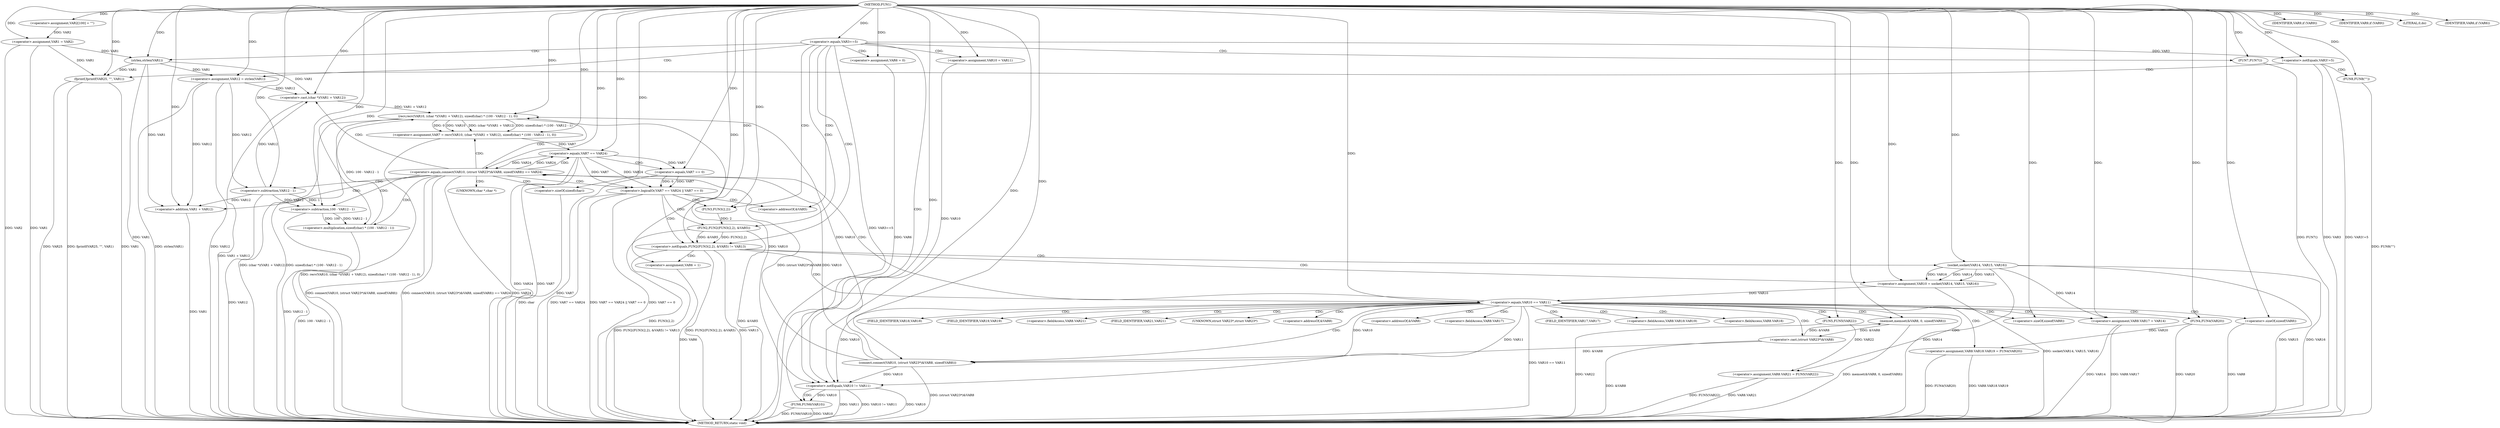 digraph FUN1 {  
"1000100" [label = "(METHOD,FUN1)" ]
"1000258" [label = "(METHOD_RETURN,static void)" ]
"1000104" [label = "(<operator>.assignment,VAR2[100] = \"\")" ]
"1000107" [label = "(<operator>.assignment,VAR1 = VAR2)" ]
"1000111" [label = "(<operator>.equals,VAR3==5)" ]
"1000118" [label = "(<operator>.assignment,VAR6 = 0)" ]
"1000125" [label = "(<operator>.assignment,VAR10 = VAR11)" ]
"1000129" [label = "(<operator>.assignment,VAR12 = strlen(VAR1))" ]
"1000131" [label = "(strlen,strlen(VAR1))" ]
"1000136" [label = "(<operator>.notEquals,FUN2(FUN3(2,2), &VAR5) != VAR13)" ]
"1000137" [label = "(FUN2,FUN2(FUN3(2,2), &VAR5))" ]
"1000138" [label = "(FUN3,FUN3(2,2))" ]
"1000146" [label = "(<operator>.assignment,VAR6 = 1)" ]
"1000149" [label = "(<operator>.assignment,VAR10 = socket(VAR14, VAR15, VAR16))" ]
"1000151" [label = "(socket,socket(VAR14, VAR15, VAR16))" ]
"1000156" [label = "(<operator>.equals,VAR10 == VAR11)" ]
"1000161" [label = "(memset,memset(&VAR8, 0, sizeof(VAR8)))" ]
"1000165" [label = "(<operator>.sizeOf,sizeof(VAR8))" ]
"1000167" [label = "(<operator>.assignment,VAR8.VAR17 = VAR14)" ]
"1000172" [label = "(<operator>.assignment,VAR8.VAR18.VAR19 = FUN4(VAR20))" ]
"1000178" [label = "(FUN4,FUN4(VAR20))" ]
"1000180" [label = "(<operator>.assignment,VAR8.VAR21 = FUN5(VAR22))" ]
"1000184" [label = "(FUN5,FUN5(VAR22))" ]
"1000187" [label = "(<operator>.equals,connect(VAR10, (struct VAR23*)&VAR8, sizeof(VAR8)) == VAR24)" ]
"1000188" [label = "(connect,connect(VAR10, (struct VAR23*)&VAR8, sizeof(VAR8)))" ]
"1000190" [label = "(<operator>.cast,(struct VAR23*)&VAR8)" ]
"1000194" [label = "(<operator>.sizeOf,sizeof(VAR8))" ]
"1000199" [label = "(<operator>.assignment,VAR7 = recv(VAR10, (char *)(VAR1 + VAR12), sizeof(char) * (100 - VAR12 - 1), 0))" ]
"1000201" [label = "(recv,recv(VAR10, (char *)(VAR1 + VAR12), sizeof(char) * (100 - VAR12 - 1), 0))" ]
"1000203" [label = "(<operator>.cast,(char *)(VAR1 + VAR12))" ]
"1000205" [label = "(<operator>.addition,VAR1 + VAR12)" ]
"1000208" [label = "(<operator>.multiplication,sizeof(char) * (100 - VAR12 - 1))" ]
"1000209" [label = "(<operator>.sizeOf,sizeof(char))" ]
"1000211" [label = "(<operator>.subtraction,100 - VAR12 - 1)" ]
"1000213" [label = "(<operator>.subtraction,VAR12 - 1)" ]
"1000218" [label = "(<operator>.logicalOr,VAR7 == VAR24 || VAR7 == 0)" ]
"1000219" [label = "(<operator>.equals,VAR7 == VAR24)" ]
"1000222" [label = "(<operator>.equals,VAR7 == 0)" ]
"1000228" [label = "(IDENTIFIER,VAR9,if (VAR9))" ]
"1000231" [label = "(IDENTIFIER,VAR9,if (VAR9))" ]
"1000233" [label = "(LITERAL,0,do)" ]
"1000235" [label = "(<operator>.notEquals,VAR10 != VAR11)" ]
"1000239" [label = "(FUN6,FUN6(VAR10))" ]
"1000242" [label = "(IDENTIFIER,VAR6,if (VAR6))" ]
"1000244" [label = "(FUN7,FUN7())" ]
"1000246" [label = "(<operator>.notEquals,VAR3!=5)" ]
"1000250" [label = "(FUN8,FUN8(\"\"))" ]
"1000254" [label = "(fprintf,fprintf(VAR25, \"\", VAR1))" ]
"1000141" [label = "(<operator>.addressOf,&VAR5)" ]
"1000162" [label = "(<operator>.addressOf,&VAR8)" ]
"1000168" [label = "(<operator>.fieldAccess,VAR8.VAR17)" ]
"1000170" [label = "(FIELD_IDENTIFIER,VAR17,VAR17)" ]
"1000173" [label = "(<operator>.fieldAccess,VAR8.VAR18.VAR19)" ]
"1000174" [label = "(<operator>.fieldAccess,VAR8.VAR18)" ]
"1000176" [label = "(FIELD_IDENTIFIER,VAR18,VAR18)" ]
"1000177" [label = "(FIELD_IDENTIFIER,VAR19,VAR19)" ]
"1000181" [label = "(<operator>.fieldAccess,VAR8.VAR21)" ]
"1000183" [label = "(FIELD_IDENTIFIER,VAR21,VAR21)" ]
"1000191" [label = "(UNKNOWN,struct VAR23*,struct VAR23*)" ]
"1000192" [label = "(<operator>.addressOf,&VAR8)" ]
"1000204" [label = "(UNKNOWN,char *,char *)" ]
  "1000184" -> "1000258"  [ label = "DDG: VAR22"] 
  "1000218" -> "1000258"  [ label = "DDG: VAR7 == VAR24"] 
  "1000180" -> "1000258"  [ label = "DDG: VAR8.VAR21"] 
  "1000151" -> "1000258"  [ label = "DDG: VAR15"] 
  "1000151" -> "1000258"  [ label = "DDG: VAR16"] 
  "1000129" -> "1000258"  [ label = "DDG: strlen(VAR1)"] 
  "1000187" -> "1000258"  [ label = "DDG: connect(VAR10, (struct VAR23*)&VAR8, sizeof(VAR8))"] 
  "1000172" -> "1000258"  [ label = "DDG: FUN4(VAR20)"] 
  "1000167" -> "1000258"  [ label = "DDG: VAR8.VAR17"] 
  "1000129" -> "1000258"  [ label = "DDG: VAR12"] 
  "1000187" -> "1000258"  [ label = "DDG: connect(VAR10, (struct VAR23*)&VAR8, sizeof(VAR8)) == VAR24"] 
  "1000219" -> "1000258"  [ label = "DDG: VAR24"] 
  "1000199" -> "1000258"  [ label = "DDG: recv(VAR10, (char *)(VAR1 + VAR12), sizeof(char) * (100 - VAR12 - 1), 0)"] 
  "1000222" -> "1000258"  [ label = "DDG: VAR7"] 
  "1000107" -> "1000258"  [ label = "DDG: VAR1"] 
  "1000235" -> "1000258"  [ label = "DDG: VAR11"] 
  "1000209" -> "1000258"  [ label = "DDG: char"] 
  "1000235" -> "1000258"  [ label = "DDG: VAR10"] 
  "1000149" -> "1000258"  [ label = "DDG: socket(VAR14, VAR15, VAR16)"] 
  "1000239" -> "1000258"  [ label = "DDG: FUN6(VAR10)"] 
  "1000235" -> "1000258"  [ label = "DDG: VAR10 != VAR11"] 
  "1000188" -> "1000258"  [ label = "DDG: (struct VAR23*)&VAR8"] 
  "1000178" -> "1000258"  [ label = "DDG: VAR20"] 
  "1000254" -> "1000258"  [ label = "DDG: VAR25"] 
  "1000239" -> "1000258"  [ label = "DDG: VAR10"] 
  "1000213" -> "1000258"  [ label = "DDG: VAR12"] 
  "1000254" -> "1000258"  [ label = "DDG: fprintf(VAR25, \"\", VAR1)"] 
  "1000205" -> "1000258"  [ label = "DDG: VAR1"] 
  "1000131" -> "1000258"  [ label = "DDG: VAR1"] 
  "1000137" -> "1000258"  [ label = "DDG: &VAR5"] 
  "1000194" -> "1000258"  [ label = "DDG: VAR8"] 
  "1000180" -> "1000258"  [ label = "DDG: FUN5(VAR22)"] 
  "1000151" -> "1000258"  [ label = "DDG: VAR14"] 
  "1000218" -> "1000258"  [ label = "DDG: VAR7 == VAR24 || VAR7 == 0"] 
  "1000201" -> "1000258"  [ label = "DDG: (char *)(VAR1 + VAR12)"] 
  "1000218" -> "1000258"  [ label = "DDG: VAR7 == 0"] 
  "1000201" -> "1000258"  [ label = "DDG: sizeof(char) * (100 - VAR12 - 1)"] 
  "1000211" -> "1000258"  [ label = "DDG: VAR12 - 1"] 
  "1000208" -> "1000258"  [ label = "DDG: 100 - VAR12 - 1"] 
  "1000172" -> "1000258"  [ label = "DDG: VAR8.VAR18.VAR19"] 
  "1000136" -> "1000258"  [ label = "DDG: VAR13"] 
  "1000136" -> "1000258"  [ label = "DDG: FUN2(FUN3(2,2), &VAR5) != VAR13"] 
  "1000219" -> "1000258"  [ label = "DDG: VAR7"] 
  "1000167" -> "1000258"  [ label = "DDG: VAR14"] 
  "1000244" -> "1000258"  [ label = "DDG: FUN7()"] 
  "1000254" -> "1000258"  [ label = "DDG: VAR1"] 
  "1000156" -> "1000258"  [ label = "DDG: VAR10 == VAR11"] 
  "1000250" -> "1000258"  [ label = "DDG: FUN8(\"\")"] 
  "1000137" -> "1000258"  [ label = "DDG: FUN3(2,2)"] 
  "1000203" -> "1000258"  [ label = "DDG: VAR1 + VAR12"] 
  "1000118" -> "1000258"  [ label = "DDG: VAR6"] 
  "1000187" -> "1000258"  [ label = "DDG: VAR24"] 
  "1000246" -> "1000258"  [ label = "DDG: VAR3!=5"] 
  "1000146" -> "1000258"  [ label = "DDG: VAR6"] 
  "1000190" -> "1000258"  [ label = "DDG: &VAR8"] 
  "1000111" -> "1000258"  [ label = "DDG: VAR3==5"] 
  "1000161" -> "1000258"  [ label = "DDG: memset(&VAR8, 0, sizeof(VAR8))"] 
  "1000136" -> "1000258"  [ label = "DDG: FUN2(FUN3(2,2), &VAR5)"] 
  "1000107" -> "1000258"  [ label = "DDG: VAR2"] 
  "1000246" -> "1000258"  [ label = "DDG: VAR3"] 
  "1000100" -> "1000104"  [ label = "DDG: "] 
  "1000104" -> "1000107"  [ label = "DDG: VAR2"] 
  "1000100" -> "1000107"  [ label = "DDG: "] 
  "1000100" -> "1000111"  [ label = "DDG: "] 
  "1000100" -> "1000118"  [ label = "DDG: "] 
  "1000100" -> "1000125"  [ label = "DDG: "] 
  "1000131" -> "1000129"  [ label = "DDG: VAR1"] 
  "1000100" -> "1000129"  [ label = "DDG: "] 
  "1000107" -> "1000131"  [ label = "DDG: VAR1"] 
  "1000100" -> "1000131"  [ label = "DDG: "] 
  "1000137" -> "1000136"  [ label = "DDG: FUN3(2,2)"] 
  "1000137" -> "1000136"  [ label = "DDG: &VAR5"] 
  "1000138" -> "1000137"  [ label = "DDG: 2"] 
  "1000100" -> "1000138"  [ label = "DDG: "] 
  "1000100" -> "1000136"  [ label = "DDG: "] 
  "1000100" -> "1000146"  [ label = "DDG: "] 
  "1000151" -> "1000149"  [ label = "DDG: VAR14"] 
  "1000151" -> "1000149"  [ label = "DDG: VAR15"] 
  "1000151" -> "1000149"  [ label = "DDG: VAR16"] 
  "1000100" -> "1000149"  [ label = "DDG: "] 
  "1000100" -> "1000151"  [ label = "DDG: "] 
  "1000149" -> "1000156"  [ label = "DDG: VAR10"] 
  "1000100" -> "1000156"  [ label = "DDG: "] 
  "1000190" -> "1000161"  [ label = "DDG: &VAR8"] 
  "1000100" -> "1000161"  [ label = "DDG: "] 
  "1000100" -> "1000165"  [ label = "DDG: "] 
  "1000151" -> "1000167"  [ label = "DDG: VAR14"] 
  "1000100" -> "1000167"  [ label = "DDG: "] 
  "1000178" -> "1000172"  [ label = "DDG: VAR20"] 
  "1000100" -> "1000178"  [ label = "DDG: "] 
  "1000184" -> "1000180"  [ label = "DDG: VAR22"] 
  "1000100" -> "1000184"  [ label = "DDG: "] 
  "1000188" -> "1000187"  [ label = "DDG: VAR10"] 
  "1000188" -> "1000187"  [ label = "DDG: (struct VAR23*)&VAR8"] 
  "1000156" -> "1000188"  [ label = "DDG: VAR10"] 
  "1000100" -> "1000188"  [ label = "DDG: "] 
  "1000190" -> "1000188"  [ label = "DDG: &VAR8"] 
  "1000161" -> "1000190"  [ label = "DDG: &VAR8"] 
  "1000100" -> "1000194"  [ label = "DDG: "] 
  "1000219" -> "1000187"  [ label = "DDG: VAR24"] 
  "1000100" -> "1000187"  [ label = "DDG: "] 
  "1000201" -> "1000199"  [ label = "DDG: VAR10"] 
  "1000201" -> "1000199"  [ label = "DDG: (char *)(VAR1 + VAR12)"] 
  "1000201" -> "1000199"  [ label = "DDG: sizeof(char) * (100 - VAR12 - 1)"] 
  "1000201" -> "1000199"  [ label = "DDG: 0"] 
  "1000100" -> "1000199"  [ label = "DDG: "] 
  "1000188" -> "1000201"  [ label = "DDG: VAR10"] 
  "1000100" -> "1000201"  [ label = "DDG: "] 
  "1000203" -> "1000201"  [ label = "DDG: VAR1 + VAR12"] 
  "1000131" -> "1000203"  [ label = "DDG: VAR1"] 
  "1000100" -> "1000203"  [ label = "DDG: "] 
  "1000129" -> "1000203"  [ label = "DDG: VAR12"] 
  "1000213" -> "1000203"  [ label = "DDG: VAR12"] 
  "1000131" -> "1000205"  [ label = "DDG: VAR1"] 
  "1000100" -> "1000205"  [ label = "DDG: "] 
  "1000129" -> "1000205"  [ label = "DDG: VAR12"] 
  "1000213" -> "1000205"  [ label = "DDG: VAR12"] 
  "1000208" -> "1000201"  [ label = "DDG: 100 - VAR12 - 1"] 
  "1000100" -> "1000208"  [ label = "DDG: "] 
  "1000100" -> "1000209"  [ label = "DDG: "] 
  "1000211" -> "1000208"  [ label = "DDG: 100"] 
  "1000211" -> "1000208"  [ label = "DDG: VAR12 - 1"] 
  "1000100" -> "1000211"  [ label = "DDG: "] 
  "1000213" -> "1000211"  [ label = "DDG: VAR12"] 
  "1000213" -> "1000211"  [ label = "DDG: 1"] 
  "1000100" -> "1000213"  [ label = "DDG: "] 
  "1000129" -> "1000213"  [ label = "DDG: VAR12"] 
  "1000219" -> "1000218"  [ label = "DDG: VAR7"] 
  "1000219" -> "1000218"  [ label = "DDG: VAR24"] 
  "1000199" -> "1000219"  [ label = "DDG: VAR7"] 
  "1000100" -> "1000219"  [ label = "DDG: "] 
  "1000187" -> "1000219"  [ label = "DDG: VAR24"] 
  "1000222" -> "1000218"  [ label = "DDG: VAR7"] 
  "1000222" -> "1000218"  [ label = "DDG: 0"] 
  "1000219" -> "1000222"  [ label = "DDG: VAR7"] 
  "1000100" -> "1000222"  [ label = "DDG: "] 
  "1000100" -> "1000228"  [ label = "DDG: "] 
  "1000100" -> "1000231"  [ label = "DDG: "] 
  "1000100" -> "1000233"  [ label = "DDG: "] 
  "1000125" -> "1000235"  [ label = "DDG: VAR10"] 
  "1000156" -> "1000235"  [ label = "DDG: VAR10"] 
  "1000188" -> "1000235"  [ label = "DDG: VAR10"] 
  "1000201" -> "1000235"  [ label = "DDG: VAR10"] 
  "1000100" -> "1000235"  [ label = "DDG: "] 
  "1000156" -> "1000235"  [ label = "DDG: VAR11"] 
  "1000235" -> "1000239"  [ label = "DDG: VAR10"] 
  "1000100" -> "1000239"  [ label = "DDG: "] 
  "1000100" -> "1000242"  [ label = "DDG: "] 
  "1000100" -> "1000244"  [ label = "DDG: "] 
  "1000111" -> "1000246"  [ label = "DDG: VAR3"] 
  "1000100" -> "1000246"  [ label = "DDG: "] 
  "1000100" -> "1000250"  [ label = "DDG: "] 
  "1000100" -> "1000254"  [ label = "DDG: "] 
  "1000107" -> "1000254"  [ label = "DDG: VAR1"] 
  "1000131" -> "1000254"  [ label = "DDG: VAR1"] 
  "1000111" -> "1000125"  [ label = "CDG: "] 
  "1000111" -> "1000141"  [ label = "CDG: "] 
  "1000111" -> "1000235"  [ label = "CDG: "] 
  "1000111" -> "1000138"  [ label = "CDG: "] 
  "1000111" -> "1000136"  [ label = "CDG: "] 
  "1000111" -> "1000118"  [ label = "CDG: "] 
  "1000111" -> "1000131"  [ label = "CDG: "] 
  "1000111" -> "1000137"  [ label = "CDG: "] 
  "1000111" -> "1000129"  [ label = "CDG: "] 
  "1000111" -> "1000244"  [ label = "CDG: "] 
  "1000136" -> "1000156"  [ label = "CDG: "] 
  "1000136" -> "1000149"  [ label = "CDG: "] 
  "1000136" -> "1000151"  [ label = "CDG: "] 
  "1000136" -> "1000146"  [ label = "CDG: "] 
  "1000156" -> "1000174"  [ label = "CDG: "] 
  "1000156" -> "1000191"  [ label = "CDG: "] 
  "1000156" -> "1000161"  [ label = "CDG: "] 
  "1000156" -> "1000180"  [ label = "CDG: "] 
  "1000156" -> "1000183"  [ label = "CDG: "] 
  "1000156" -> "1000165"  [ label = "CDG: "] 
  "1000156" -> "1000188"  [ label = "CDG: "] 
  "1000156" -> "1000190"  [ label = "CDG: "] 
  "1000156" -> "1000167"  [ label = "CDG: "] 
  "1000156" -> "1000194"  [ label = "CDG: "] 
  "1000156" -> "1000192"  [ label = "CDG: "] 
  "1000156" -> "1000176"  [ label = "CDG: "] 
  "1000156" -> "1000187"  [ label = "CDG: "] 
  "1000156" -> "1000172"  [ label = "CDG: "] 
  "1000156" -> "1000168"  [ label = "CDG: "] 
  "1000156" -> "1000178"  [ label = "CDG: "] 
  "1000156" -> "1000173"  [ label = "CDG: "] 
  "1000156" -> "1000170"  [ label = "CDG: "] 
  "1000156" -> "1000184"  [ label = "CDG: "] 
  "1000156" -> "1000177"  [ label = "CDG: "] 
  "1000156" -> "1000162"  [ label = "CDG: "] 
  "1000156" -> "1000181"  [ label = "CDG: "] 
  "1000187" -> "1000211"  [ label = "CDG: "] 
  "1000187" -> "1000208"  [ label = "CDG: "] 
  "1000187" -> "1000199"  [ label = "CDG: "] 
  "1000187" -> "1000204"  [ label = "CDG: "] 
  "1000187" -> "1000219"  [ label = "CDG: "] 
  "1000187" -> "1000201"  [ label = "CDG: "] 
  "1000187" -> "1000213"  [ label = "CDG: "] 
  "1000187" -> "1000203"  [ label = "CDG: "] 
  "1000187" -> "1000205"  [ label = "CDG: "] 
  "1000187" -> "1000218"  [ label = "CDG: "] 
  "1000187" -> "1000209"  [ label = "CDG: "] 
  "1000218" -> "1000141"  [ label = "CDG: "] 
  "1000218" -> "1000138"  [ label = "CDG: "] 
  "1000218" -> "1000136"  [ label = "CDG: "] 
  "1000218" -> "1000137"  [ label = "CDG: "] 
  "1000219" -> "1000222"  [ label = "CDG: "] 
  "1000235" -> "1000239"  [ label = "CDG: "] 
  "1000246" -> "1000254"  [ label = "CDG: "] 
  "1000246" -> "1000250"  [ label = "CDG: "] 
}
